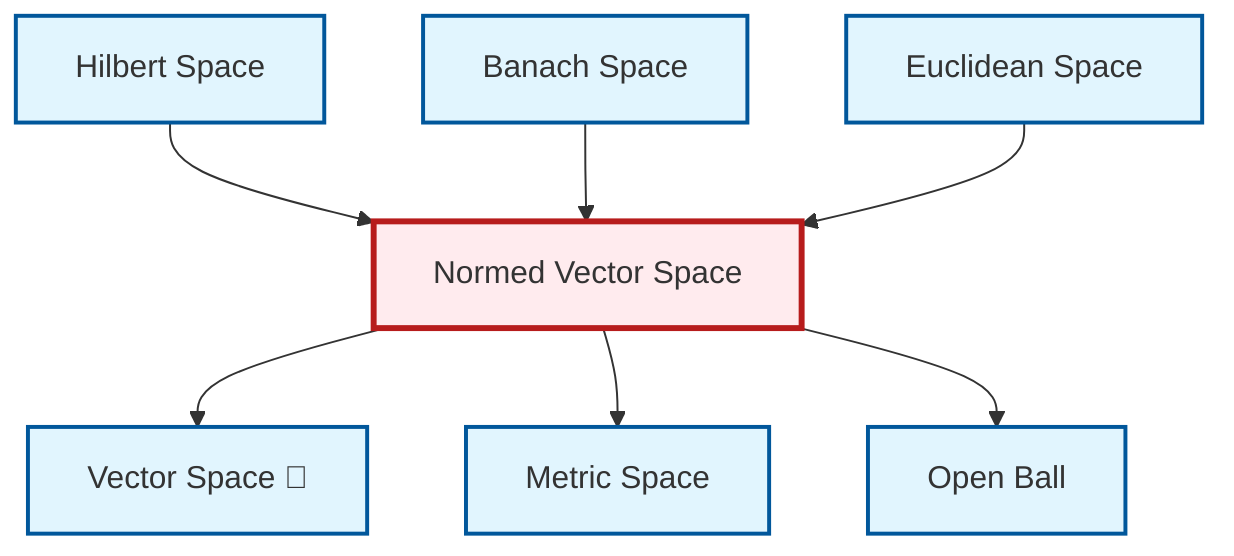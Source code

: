 graph TD
    classDef definition fill:#e1f5fe,stroke:#01579b,stroke-width:2px
    classDef theorem fill:#f3e5f5,stroke:#4a148c,stroke-width:2px
    classDef axiom fill:#fff3e0,stroke:#e65100,stroke-width:2px
    classDef example fill:#e8f5e9,stroke:#1b5e20,stroke-width:2px
    classDef current fill:#ffebee,stroke:#b71c1c,stroke-width:3px
    def-metric-space["Metric Space"]:::definition
    def-hilbert-space["Hilbert Space"]:::definition
    def-open-ball["Open Ball"]:::definition
    def-euclidean-space["Euclidean Space"]:::definition
    def-vector-space["Vector Space 📝"]:::definition
    def-banach-space["Banach Space"]:::definition
    def-normed-vector-space["Normed Vector Space"]:::definition
    def-normed-vector-space --> def-vector-space
    def-hilbert-space --> def-normed-vector-space
    def-banach-space --> def-normed-vector-space
    def-euclidean-space --> def-normed-vector-space
    def-normed-vector-space --> def-metric-space
    def-normed-vector-space --> def-open-ball
    class def-normed-vector-space current